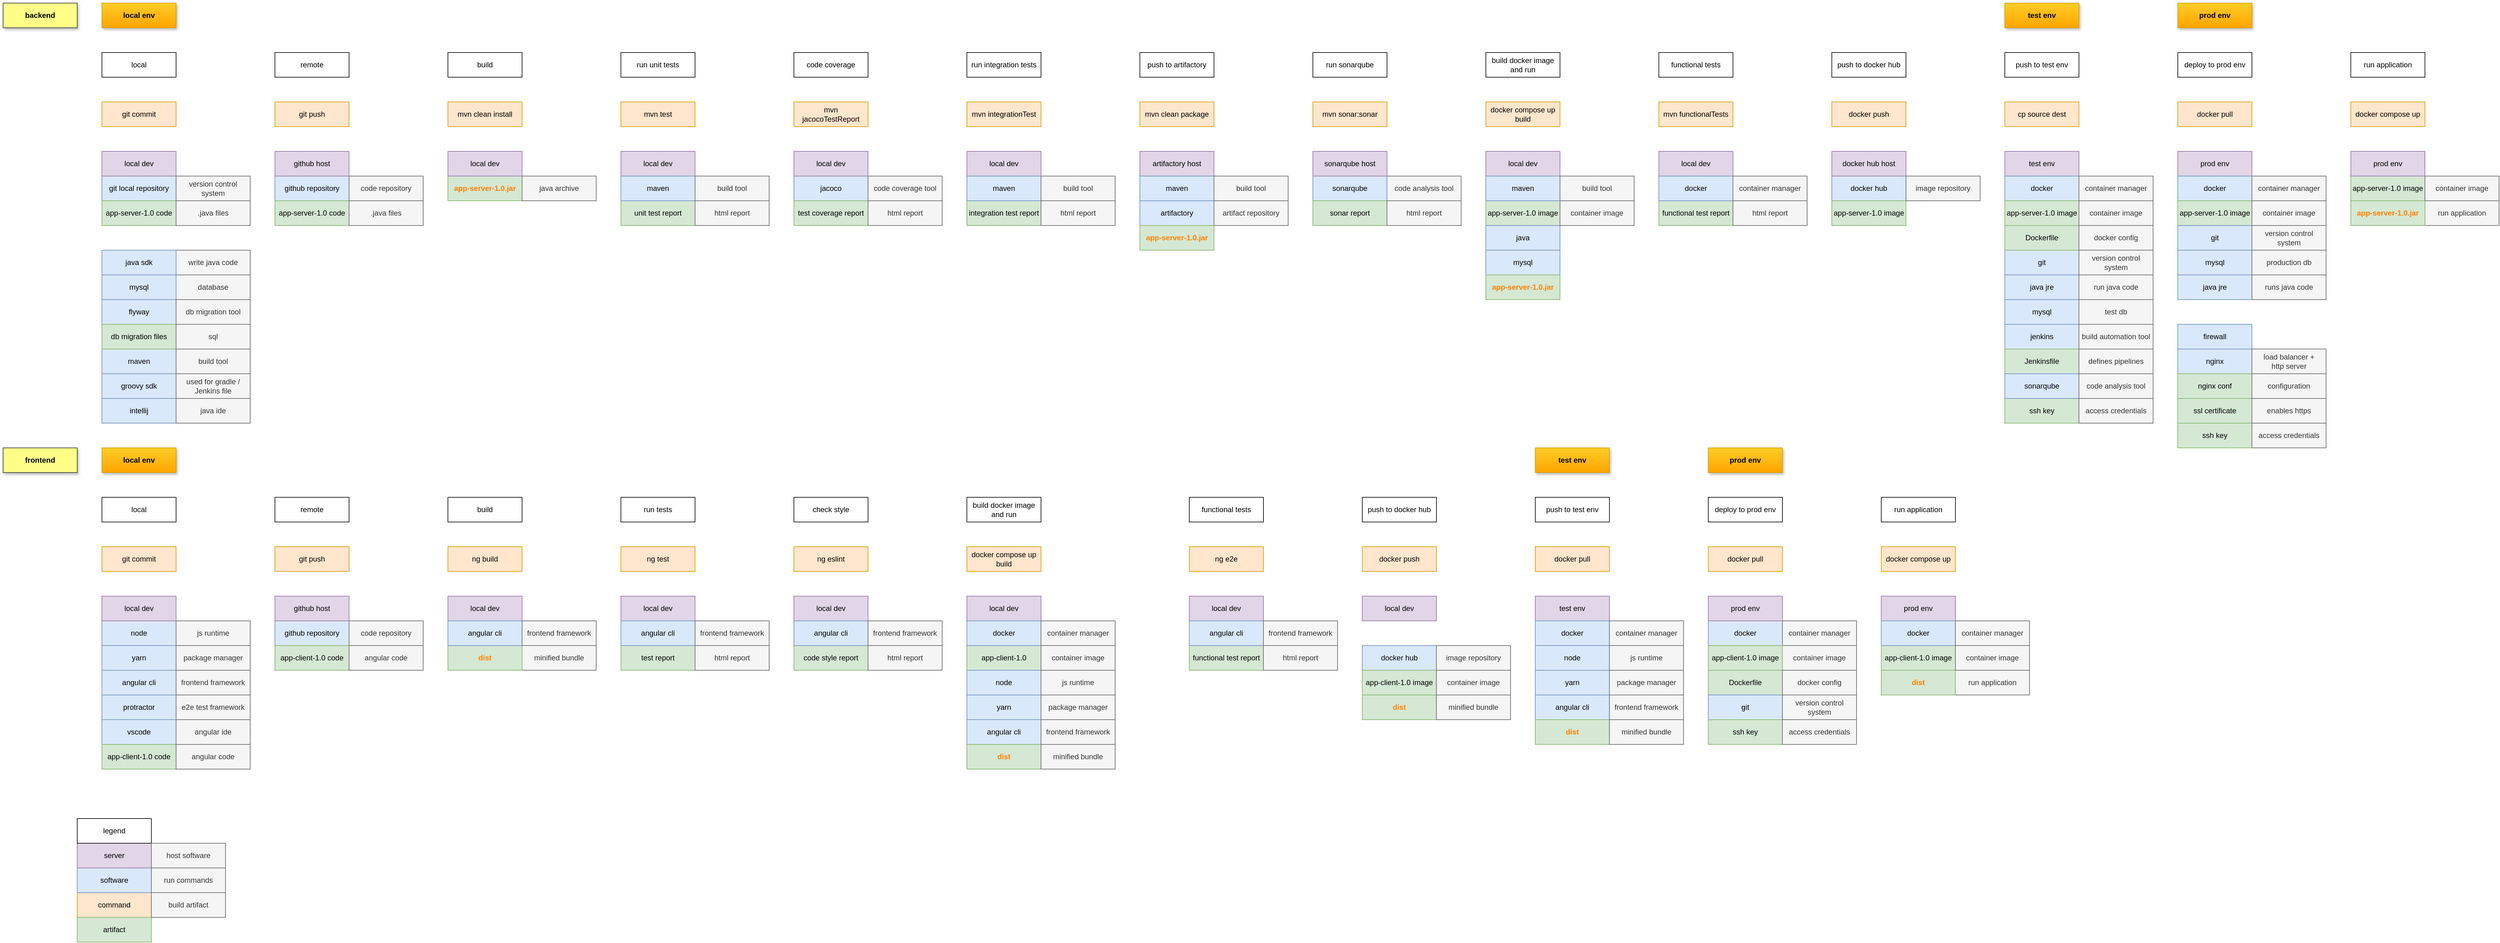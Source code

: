 <mxfile version="14.7.4" type="embed" pages="2"><diagram id="ULkQnrne7PKiLcyMcCj-" name="real"><mxGraphModel dx="1621" dy="847" grid="1" gridSize="10" guides="1" tooltips="1" connect="1" arrows="1" fold="1" page="1" pageScale="1" pageWidth="850" pageHeight="1100" math="0" shadow="0"><root><mxCell id="0"/><mxCell id="1" parent="0"/><mxCell id="2" value="build" style="rounded=0;whiteSpace=wrap;html=1;" parent="1" vertex="1"><mxGeometry x="760" y="120" width="120" height="40" as="geometry"/></mxCell><mxCell id="3" value="run unit tests" style="rounded=0;whiteSpace=wrap;html=1;" parent="1" vertex="1"><mxGeometry x="1040" y="120" width="120" height="40" as="geometry"/></mxCell><mxCell id="4" value="run integration tests" style="rounded=0;whiteSpace=wrap;html=1;" parent="1" vertex="1"><mxGeometry x="1600" y="120" width="120" height="40" as="geometry"/></mxCell><mxCell id="5" value="push to artifactory" style="rounded=0;whiteSpace=wrap;html=1;" parent="1" vertex="1"><mxGeometry x="1880" y="120" width="120" height="40" as="geometry"/></mxCell><mxCell id="6" value="build docker image and run" style="rounded=0;whiteSpace=wrap;html=1;" parent="1" vertex="1"><mxGeometry x="2440" y="120" width="120" height="40" as="geometry"/></mxCell><mxCell id="7" value="push to docker hub" style="rounded=0;whiteSpace=wrap;html=1;" parent="1" vertex="1"><mxGeometry x="3000" y="120" width="120" height="40" as="geometry"/></mxCell><mxCell id="8" value="push to test env" style="rounded=0;whiteSpace=wrap;html=1;" parent="1" vertex="1"><mxGeometry x="3280" y="120" width="120" height="40" as="geometry"/></mxCell><mxCell id="10" value="backend" style="rounded=0;whiteSpace=wrap;html=1;fillColor=#ffff88;strokeColor=#36393d;fontStyle=1;shadow=1;" parent="1" vertex="1"><mxGeometry x="40" y="40" width="120" height="40" as="geometry"/></mxCell><mxCell id="13" value="app-server-1.0.jar" style="rounded=0;whiteSpace=wrap;html=1;fillColor=#d5e8d4;strokeColor=#82b366;fontStyle=1;fontColor=#FF8000;" parent="1" vertex="1"><mxGeometry x="760" y="320" width="120" height="40" as="geometry"/></mxCell><mxCell id="14" value="artifactory" style="rounded=0;whiteSpace=wrap;html=1;fillColor=#dae8fc;strokeColor=#6c8ebf;" parent="1" vertex="1"><mxGeometry x="1880" y="360" width="120" height="40" as="geometry"/></mxCell><mxCell id="15" value="docker hub" style="rounded=0;whiteSpace=wrap;html=1;fillColor=#dae8fc;strokeColor=#6c8ebf;" parent="1" vertex="1"><mxGeometry x="3000" y="320" width="120" height="40" as="geometry"/></mxCell><mxCell id="16" value="remote" style="rounded=0;whiteSpace=wrap;html=1;" parent="1" vertex="1"><mxGeometry x="480" y="120" width="120" height="40" as="geometry"/></mxCell><mxCell id="17" value="local" style="rounded=0;whiteSpace=wrap;html=1;" parent="1" vertex="1"><mxGeometry x="200" y="120" width="120" height="40" as="geometry"/></mxCell><mxCell id="18" value="git local repository" style="rounded=0;whiteSpace=wrap;html=1;fillColor=#dae8fc;strokeColor=#6c8ebf;" parent="1" vertex="1"><mxGeometry x="200" y="320" width="120" height="40" as="geometry"/></mxCell><mxCell id="19" value="github repository" style="rounded=0;whiteSpace=wrap;html=1;fillColor=#dae8fc;strokeColor=#6c8ebf;" parent="1" vertex="1"><mxGeometry x="480" y="320" width="120" height="40" as="geometry"/></mxCell><mxCell id="21" value="app-server-1.0 image" style="rounded=0;whiteSpace=wrap;html=1;fillColor=#d5e8d4;strokeColor=#82b366;" parent="1" vertex="1"><mxGeometry x="2440" y="360" width="120" height="40" as="geometry"/></mxCell><mxCell id="23" value="app-server-1.0 image" style="rounded=0;whiteSpace=wrap;html=1;fillColor=#d5e8d4;strokeColor=#82b366;" parent="1" vertex="1"><mxGeometry x="3000" y="360" width="120" height="40" as="geometry"/></mxCell><mxCell id="24" value="test env" style="rounded=0;whiteSpace=wrap;html=1;fillColor=#e1d5e7;strokeColor=#9673a6;" parent="1" vertex="1"><mxGeometry x="3280" y="280" width="120" height="40" as="geometry"/></mxCell><mxCell id="27" value="docker" style="rounded=0;whiteSpace=wrap;html=1;fillColor=#dae8fc;strokeColor=#6c8ebf;" parent="1" vertex="1"><mxGeometry x="3280" y="320" width="120" height="40" as="geometry"/></mxCell><mxCell id="28" value="app-server-1.0 image" style="rounded=0;whiteSpace=wrap;html=1;fillColor=#d5e8d4;strokeColor=#82b366;" parent="1" vertex="1"><mxGeometry x="3280" y="360" width="120" height="40" as="geometry"/></mxCell><mxCell id="29" value="git" style="rounded=0;whiteSpace=wrap;html=1;fillColor=#dae8fc;strokeColor=#6c8ebf;" parent="1" vertex="1"><mxGeometry x="3280" y="440" width="120" height="40" as="geometry"/></mxCell><mxCell id="30" value="mysql" style="rounded=0;whiteSpace=wrap;html=1;fillColor=#dae8fc;strokeColor=#6c8ebf;" parent="1" vertex="1"><mxGeometry x="3280" y="520" width="120" height="40" as="geometry"/></mxCell><mxCell id="31" value="java jre" style="rounded=0;whiteSpace=wrap;html=1;fillColor=#dae8fc;strokeColor=#6c8ebf;" parent="1" vertex="1"><mxGeometry x="3280" y="480" width="120" height="40" as="geometry"/></mxCell><mxCell id="42" value="jenkins" style="rounded=0;whiteSpace=wrap;html=1;fillColor=#dae8fc;strokeColor=#6c8ebf;" parent="1" vertex="1"><mxGeometry x="3280" y="560" width="120" height="40" as="geometry"/></mxCell><mxCell id="44" value="build automation tool" style="rounded=0;whiteSpace=wrap;html=1;fillColor=#f5f5f5;strokeColor=#666666;fontColor=#333333;" parent="1" vertex="1"><mxGeometry x="3400" y="560" width="120" height="40" as="geometry"/></mxCell><mxCell id="45" value="write java code" style="rounded=0;whiteSpace=wrap;html=1;fillColor=#f5f5f5;strokeColor=#666666;fontColor=#333333;" parent="1" vertex="1"><mxGeometry x="320" y="440" width="120" height="40" as="geometry"/></mxCell><mxCell id="46" value="database" style="rounded=0;whiteSpace=wrap;html=1;fillColor=#f5f5f5;strokeColor=#666666;fontColor=#333333;" parent="1" vertex="1"><mxGeometry x="320" y="480" width="120" height="40" as="geometry"/></mxCell><mxCell id="48" value="mysql" style="rounded=0;whiteSpace=wrap;html=1;fillColor=#dae8fc;strokeColor=#6c8ebf;" parent="1" vertex="1"><mxGeometry x="2440" y="440" width="120" height="40" as="geometry"/></mxCell><mxCell id="49" value="java" style="rounded=0;whiteSpace=wrap;html=1;fillColor=#dae8fc;strokeColor=#6c8ebf;" parent="1" vertex="1"><mxGeometry x="2440" y="400" width="120" height="40" as="geometry"/></mxCell><mxCell id="50" value="container manager" style="rounded=0;whiteSpace=wrap;html=1;fillColor=#f5f5f5;strokeColor=#666666;fontColor=#333333;" parent="1" vertex="1"><mxGeometry x="3400" y="320" width="120" height="40" as="geometry"/></mxCell><mxCell id="51" value="artifact repository" style="rounded=0;whiteSpace=wrap;html=1;fillColor=#f5f5f5;strokeColor=#666666;fontColor=#333333;" parent="1" vertex="1"><mxGeometry x="2000" y="360" width="120" height="40" as="geometry"/></mxCell><mxCell id="53" value="code repository" style="rounded=0;whiteSpace=wrap;html=1;fillColor=#f5f5f5;strokeColor=#666666;fontColor=#333333;" parent="1" vertex="1"><mxGeometry x="600" y="320" width="120" height="40" as="geometry"/></mxCell><mxCell id="54" value="app-server-1.0 code" style="rounded=0;whiteSpace=wrap;html=1;fillColor=#d5e8d4;strokeColor=#82b366;" parent="1" vertex="1"><mxGeometry x="200" y="360" width="120" height="40" as="geometry"/></mxCell><mxCell id="55" value="app-server-1.0 code" style="rounded=0;whiteSpace=wrap;html=1;fillColor=#d5e8d4;strokeColor=#82b366;" parent="1" vertex="1"><mxGeometry x="480" y="360" width="120" height="40" as="geometry"/></mxCell><mxCell id="59" value="java archive" style="rounded=0;whiteSpace=wrap;html=1;fillColor=#f5f5f5;strokeColor=#666666;fontColor=#333333;" parent="1" vertex="1"><mxGeometry x="880" y="320" width="120" height="40" as="geometry"/></mxCell><mxCell id="61" value="image repository" style="rounded=0;whiteSpace=wrap;html=1;fillColor=#f5f5f5;strokeColor=#666666;fontColor=#333333;" parent="1" vertex="1"><mxGeometry x="3120" y="320" width="120" height="40" as="geometry"/></mxCell><mxCell id="63" value="mysql" style="rounded=0;whiteSpace=wrap;html=1;fillColor=#dae8fc;strokeColor=#6c8ebf;" parent="1" vertex="1"><mxGeometry x="200" y="480" width="120" height="40" as="geometry"/></mxCell><mxCell id="64" value="java sdk" style="rounded=0;whiteSpace=wrap;html=1;fillColor=#dae8fc;strokeColor=#6c8ebf;" parent="1" vertex="1"><mxGeometry x="200" y="440" width="120" height="40" as="geometry"/></mxCell><mxCell id="65" value="version control system" style="rounded=0;whiteSpace=wrap;html=1;fillColor=#f5f5f5;strokeColor=#666666;fontColor=#333333;" parent="1" vertex="1"><mxGeometry x="320" y="320" width="120" height="40" as="geometry"/></mxCell><mxCell id="66" value="intellij" style="rounded=0;whiteSpace=wrap;html=1;fillColor=#dae8fc;strokeColor=#6c8ebf;" parent="1" vertex="1"><mxGeometry x="200" y="680" width="120" height="40" as="geometry"/></mxCell><mxCell id="67" value="java ide" style="rounded=0;whiteSpace=wrap;html=1;fillColor=#f5f5f5;strokeColor=#666666;fontColor=#333333;" parent="1" vertex="1"><mxGeometry x="320" y="680" width="120" height="40" as="geometry"/></mxCell><mxCell id="68" value="maven" style="rounded=0;whiteSpace=wrap;html=1;fillColor=#dae8fc;strokeColor=#6c8ebf;" parent="1" vertex="1"><mxGeometry x="200" y="600" width="120" height="40" as="geometry"/></mxCell><mxCell id="70" value="build tool" style="rounded=0;whiteSpace=wrap;html=1;fillColor=#f5f5f5;strokeColor=#666666;fontColor=#333333;" parent="1" vertex="1"><mxGeometry x="320" y="600" width="120" height="40" as="geometry"/></mxCell><mxCell id="71" value="mvn test" style="rounded=0;whiteSpace=wrap;html=1;fillColor=#ffe6cc;strokeColor=#d79b00;" parent="1" vertex="1"><mxGeometry x="1040" y="200" width="120" height="40" as="geometry"/></mxCell><mxCell id="72" value="mvn integrationTest" style="rounded=0;whiteSpace=wrap;html=1;fillColor=#ffe6cc;strokeColor=#d79b00;" parent="1" vertex="1"><mxGeometry x="1600" y="200" width="120" height="40" as="geometry"/></mxCell><mxCell id="73" value="mvn clean install" style="rounded=0;whiteSpace=wrap;html=1;fillColor=#ffe6cc;strokeColor=#d79b00;" parent="1" vertex="1"><mxGeometry x="760" y="200" width="120" height="40" as="geometry"/></mxCell><mxCell id="74" value="docker push" style="rounded=0;whiteSpace=wrap;html=1;fillColor=#ffe6cc;strokeColor=#d79b00;" parent="1" vertex="1"><mxGeometry x="3000" y="200" width="120" height="40" as="geometry"/></mxCell><mxCell id="75" value="docker compose up build" style="rounded=0;whiteSpace=wrap;html=1;fillColor=#ffe6cc;strokeColor=#d79b00;" parent="1" vertex="1"><mxGeometry x="2440" y="200" width="120" height="40" as="geometry"/></mxCell><mxCell id="77" value="git push" style="rounded=0;whiteSpace=wrap;html=1;fillColor=#ffe6cc;strokeColor=#d79b00;" parent="1" vertex="1"><mxGeometry x="480" y="200" width="120" height="40" as="geometry"/></mxCell><mxCell id="78" value="git commit" style="rounded=0;whiteSpace=wrap;html=1;fillColor=#ffe6cc;strokeColor=#d79b00;" parent="1" vertex="1"><mxGeometry x="200" y="200" width="120" height="40" as="geometry"/></mxCell><mxCell id="79" value="Jenkinsfile" style="rounded=0;whiteSpace=wrap;html=1;fillColor=#d5e8d4;strokeColor=#82b366;" parent="1" vertex="1"><mxGeometry x="3280" y="600" width="120" height="40" as="geometry"/></mxCell><mxCell id="80" value="command" style="rounded=0;whiteSpace=wrap;html=1;fillColor=#ffe6cc;strokeColor=#d79b00;" parent="1" vertex="1"><mxGeometry x="160" y="1480" width="120" height="40" as="geometry"/></mxCell><mxCell id="81" value="software" style="rounded=0;whiteSpace=wrap;html=1;fillColor=#dae8fc;strokeColor=#6c8ebf;" parent="1" vertex="1"><mxGeometry x="160" y="1440" width="120" height="40" as="geometry"/></mxCell><mxCell id="82" value="artifact" style="rounded=0;whiteSpace=wrap;html=1;fillColor=#d5e8d4;strokeColor=#82b366;" parent="1" vertex="1"><mxGeometry x="160" y="1520" width="120" height="40" as="geometry"/></mxCell><mxCell id="83" value="server" style="rounded=0;whiteSpace=wrap;html=1;fillColor=#e1d5e7;strokeColor=#9673a6;" parent="1" vertex="1"><mxGeometry x="160" y="1400" width="120" height="40" as="geometry"/></mxCell><mxCell id="84" value="legend" style="rounded=0;whiteSpace=wrap;html=1;" parent="1" vertex="1"><mxGeometry x="160" y="1360" width="120" height="40" as="geometry"/></mxCell><mxCell id="85" value="cp source dest" style="rounded=0;whiteSpace=wrap;html=1;fillColor=#ffe6cc;strokeColor=#d79b00;" parent="1" vertex="1"><mxGeometry x="3280" y="200" width="120" height="40" as="geometry"/></mxCell><mxCell id="86" value="mvn clean package" style="rounded=0;whiteSpace=wrap;html=1;fillColor=#ffe6cc;strokeColor=#d79b00;" parent="1" vertex="1"><mxGeometry x="1880" y="200" width="120" height="40" as="geometry"/></mxCell><mxCell id="88" value="ssh key" style="rounded=0;whiteSpace=wrap;html=1;fillColor=#d5e8d4;strokeColor=#82b366;" parent="1" vertex="1"><mxGeometry x="3280" y="680" width="120" height="40" as="geometry"/></mxCell><mxCell id="89" value="access credentials" style="rounded=0;whiteSpace=wrap;html=1;fillColor=#f5f5f5;strokeColor=#666666;fontColor=#333333;" parent="1" vertex="1"><mxGeometry x="3400" y="680" width="120" height="40" as="geometry"/></mxCell><mxCell id="90" value="host software" style="rounded=0;whiteSpace=wrap;html=1;fillColor=#f5f5f5;strokeColor=#666666;fontColor=#333333;" parent="1" vertex="1"><mxGeometry x="280" y="1400" width="120" height="40" as="geometry"/></mxCell><mxCell id="91" value="run commands" style="rounded=0;whiteSpace=wrap;html=1;fillColor=#f5f5f5;strokeColor=#666666;fontColor=#333333;" parent="1" vertex="1"><mxGeometry x="280" y="1440" width="120" height="40" as="geometry"/></mxCell><mxCell id="92" value="build artifact" style="rounded=0;whiteSpace=wrap;html=1;fillColor=#f5f5f5;strokeColor=#666666;fontColor=#333333;" parent="1" vertex="1"><mxGeometry x="280" y="1480" width="120" height="40" as="geometry"/></mxCell><mxCell id="94" value="code coverage" style="rounded=0;whiteSpace=wrap;html=1;" parent="1" vertex="1"><mxGeometry x="1320" y="120" width="120" height="40" as="geometry"/></mxCell><mxCell id="95" value="jacoco" style="rounded=0;whiteSpace=wrap;html=1;fillColor=#dae8fc;strokeColor=#6c8ebf;" parent="1" vertex="1"><mxGeometry x="1320" y="320" width="120" height="40" as="geometry"/></mxCell><mxCell id="96" value="test coverage report" style="rounded=0;whiteSpace=wrap;html=1;fillColor=#d5e8d4;strokeColor=#82b366;" parent="1" vertex="1"><mxGeometry x="1320" y="360" width="120" height="40" as="geometry"/></mxCell><mxCell id="97" value="mvn jacocoTestReport" style="rounded=0;whiteSpace=wrap;html=1;fillColor=#ffe6cc;strokeColor=#d79b00;" parent="1" vertex="1"><mxGeometry x="1320" y="200" width="120" height="40" as="geometry"/></mxCell><mxCell id="98" value="code coverage tool" style="rounded=0;whiteSpace=wrap;html=1;fillColor=#f5f5f5;strokeColor=#666666;fontColor=#333333;" parent="1" vertex="1"><mxGeometry x="1440" y="320" width="120" height="40" as="geometry"/></mxCell><mxCell id="99" value="flyway" style="rounded=0;whiteSpace=wrap;html=1;fillColor=#dae8fc;strokeColor=#6c8ebf;" parent="1" vertex="1"><mxGeometry x="200" y="520" width="120" height="40" as="geometry"/></mxCell><mxCell id="100" value="db migration tool" style="rounded=0;whiteSpace=wrap;html=1;fillColor=#f5f5f5;strokeColor=#666666;fontColor=#333333;" parent="1" vertex="1"><mxGeometry x="320" y="520" width="120" height="40" as="geometry"/></mxCell><mxCell id="TMf7GeFNpjUwdygxCq6B-106" value="node" style="rounded=0;whiteSpace=wrap;html=1;fillColor=#dae8fc;strokeColor=#6c8ebf;" parent="1" vertex="1"><mxGeometry x="200" y="1040" width="120" height="40" as="geometry"/></mxCell><mxCell id="TMf7GeFNpjUwdygxCq6B-107" value="angular cli" style="rounded=0;whiteSpace=wrap;html=1;fillColor=#dae8fc;strokeColor=#6c8ebf;" parent="1" vertex="1"><mxGeometry x="200" y="1120" width="120" height="40" as="geometry"/></mxCell><mxCell id="TMf7GeFNpjUwdygxCq6B-108" value="frontend framework" style="rounded=0;whiteSpace=wrap;html=1;fillColor=#f5f5f5;strokeColor=#666666;fontColor=#333333;" parent="1" vertex="1"><mxGeometry x="320" y="1120" width="120" height="40" as="geometry"/></mxCell><mxCell id="TMf7GeFNpjUwdygxCq6B-110" value="yarn" style="rounded=0;whiteSpace=wrap;html=1;fillColor=#dae8fc;strokeColor=#6c8ebf;" parent="1" vertex="1"><mxGeometry x="200" y="1080" width="120" height="40" as="geometry"/></mxCell><mxCell id="TMf7GeFNpjUwdygxCq6B-111" value="package manager" style="rounded=0;whiteSpace=wrap;html=1;fillColor=#f5f5f5;strokeColor=#666666;fontColor=#333333;" parent="1" vertex="1"><mxGeometry x="320" y="1080" width="120" height="40" as="geometry"/></mxCell><mxCell id="TMf7GeFNpjUwdygxCq6B-112" value="js runtime" style="rounded=0;whiteSpace=wrap;html=1;fillColor=#f5f5f5;strokeColor=#666666;fontColor=#333333;" parent="1" vertex="1"><mxGeometry x="320" y="1040" width="120" height="40" as="geometry"/></mxCell><mxCell id="TMf7GeFNpjUwdygxCq6B-113" value="vscode" style="rounded=0;whiteSpace=wrap;html=1;fillColor=#dae8fc;strokeColor=#6c8ebf;" parent="1" vertex="1"><mxGeometry x="200" y="1200" width="120" height="40" as="geometry"/></mxCell><mxCell id="TMf7GeFNpjUwdygxCq6B-114" value="angular ide" style="rounded=0;whiteSpace=wrap;html=1;fillColor=#f5f5f5;strokeColor=#666666;fontColor=#333333;" parent="1" vertex="1"><mxGeometry x="320" y="1200" width="120" height="40" as="geometry"/></mxCell><mxCell id="TMf7GeFNpjUwdygxCq6B-121" value="db migration files" style="rounded=0;whiteSpace=wrap;html=1;fillColor=#d5e8d4;strokeColor=#82b366;" parent="1" vertex="1"><mxGeometry x="200" y="560" width="120" height="40" as="geometry"/></mxCell><mxCell id="TMf7GeFNpjUwdygxCq6B-122" value="sql" style="rounded=0;whiteSpace=wrap;html=1;fillColor=#f5f5f5;strokeColor=#666666;fontColor=#333333;" parent="1" vertex="1"><mxGeometry x="320" y="560" width="120" height="40" as="geometry"/></mxCell><mxCell id="TMf7GeFNpjUwdygxCq6B-123" value="sonarqube" style="rounded=0;whiteSpace=wrap;html=1;fillColor=#dae8fc;strokeColor=#6c8ebf;" parent="1" vertex="1"><mxGeometry x="3280" y="640" width="120" height="40" as="geometry"/></mxCell><mxCell id="TMf7GeFNpjUwdygxCq6B-124" value="code analysis tool" style="rounded=0;whiteSpace=wrap;html=1;fillColor=#f5f5f5;strokeColor=#666666;fontColor=#333333;" parent="1" vertex="1"><mxGeometry x="2280" y="320" width="120" height="40" as="geometry"/></mxCell><mxCell id="TMf7GeFNpjUwdygxCq6B-125" value="run sonarqube" style="rounded=0;whiteSpace=wrap;html=1;" parent="1" vertex="1"><mxGeometry x="2160" y="120" width="120" height="40" as="geometry"/></mxCell><mxCell id="TMf7GeFNpjUwdygxCq6B-126" value="mvn sonar:sonar" style="rounded=0;whiteSpace=wrap;html=1;fillColor=#ffe6cc;strokeColor=#d79b00;" parent="1" vertex="1"><mxGeometry x="2160" y="200" width="120" height="40" as="geometry"/></mxCell><mxCell id="TMf7GeFNpjUwdygxCq6B-128" value="git commit" style="rounded=0;whiteSpace=wrap;html=1;fillColor=#ffe6cc;strokeColor=#d79b00;" parent="1" vertex="1"><mxGeometry x="200" y="920" width="120" height="40" as="geometry"/></mxCell><mxCell id="TMf7GeFNpjUwdygxCq6B-129" value="frontend" style="rounded=0;whiteSpace=wrap;html=1;fillColor=#ffff88;strokeColor=#36393d;fontStyle=1;shadow=1;" parent="1" vertex="1"><mxGeometry x="40" y="760" width="120" height="40" as="geometry"/></mxCell><mxCell id="TMf7GeFNpjUwdygxCq6B-130" value="remote" style="rounded=0;whiteSpace=wrap;html=1;" parent="1" vertex="1"><mxGeometry x="480" y="840" width="120" height="40" as="geometry"/></mxCell><mxCell id="TMf7GeFNpjUwdygxCq6B-131" value="github repository" style="rounded=0;whiteSpace=wrap;html=1;fillColor=#dae8fc;strokeColor=#6c8ebf;" parent="1" vertex="1"><mxGeometry x="480" y="1040" width="120" height="40" as="geometry"/></mxCell><mxCell id="TMf7GeFNpjUwdygxCq6B-132" value="code repository" style="rounded=0;whiteSpace=wrap;html=1;fillColor=#f5f5f5;strokeColor=#666666;fontColor=#333333;" parent="1" vertex="1"><mxGeometry x="600" y="1040" width="120" height="40" as="geometry"/></mxCell><mxCell id="TMf7GeFNpjUwdygxCq6B-133" value="app-client-1.0 code" style="rounded=0;whiteSpace=wrap;html=1;fillColor=#d5e8d4;strokeColor=#82b366;" parent="1" vertex="1"><mxGeometry x="480" y="1080" width="120" height="40" as="geometry"/></mxCell><mxCell id="TMf7GeFNpjUwdygxCq6B-134" value="git push" style="rounded=0;whiteSpace=wrap;html=1;fillColor=#ffe6cc;strokeColor=#d79b00;" parent="1" vertex="1"><mxGeometry x="480" y="920" width="120" height="40" as="geometry"/></mxCell><mxCell id="TMf7GeFNpjUwdygxCq6B-136" value="build" style="rounded=0;whiteSpace=wrap;html=1;" parent="1" vertex="1"><mxGeometry x="760" y="840" width="120" height="40" as="geometry"/></mxCell><mxCell id="TMf7GeFNpjUwdygxCq6B-138" value="minified bundle" style="rounded=0;whiteSpace=wrap;html=1;fillColor=#f5f5f5;strokeColor=#666666;fontColor=#333333;" parent="1" vertex="1"><mxGeometry x="880" y="1080" width="120" height="40" as="geometry"/></mxCell><mxCell id="TMf7GeFNpjUwdygxCq6B-139" value="ng build" style="rounded=0;whiteSpace=wrap;html=1;fillColor=#ffe6cc;strokeColor=#d79b00;" parent="1" vertex="1"><mxGeometry x="760" y="920" width="120" height="40" as="geometry"/></mxCell><mxCell id="TMf7GeFNpjUwdygxCq6B-141" value="test db" style="rounded=0;whiteSpace=wrap;html=1;fillColor=#f5f5f5;strokeColor=#666666;fontColor=#333333;" parent="1" vertex="1"><mxGeometry x="3400" y="520" width="120" height="40" as="geometry"/></mxCell><mxCell id="TMf7GeFNpjUwdygxCq6B-142" value="run tests" style="rounded=0;whiteSpace=wrap;html=1;" parent="1" vertex="1"><mxGeometry x="1040" y="840" width="120" height="40" as="geometry"/></mxCell><mxCell id="TMf7GeFNpjUwdygxCq6B-143" value="ng test" style="rounded=0;whiteSpace=wrap;html=1;fillColor=#ffe6cc;strokeColor=#d79b00;" parent="1" vertex="1"><mxGeometry x="1040" y="920" width="120" height="40" as="geometry"/></mxCell><mxCell id="TMf7GeFNpjUwdygxCq6B-144" value="functional tests" style="rounded=0;whiteSpace=wrap;html=1;" parent="1" vertex="1"><mxGeometry x="2720" y="120" width="120" height="40" as="geometry"/></mxCell><mxCell id="TMf7GeFNpjUwdygxCq6B-145" value="mvn functionalTests" style="rounded=0;whiteSpace=wrap;html=1;fillColor=#ffe6cc;strokeColor=#d79b00;" parent="1" vertex="1"><mxGeometry x="2720" y="200" width="120" height="40" as="geometry"/></mxCell><mxCell id="TMf7GeFNpjUwdygxCq6B-146" value="sonarqube" style="rounded=0;whiteSpace=wrap;html=1;fillColor=#dae8fc;strokeColor=#6c8ebf;" parent="1" vertex="1"><mxGeometry x="2160" y="320" width="120" height="40" as="geometry"/></mxCell><mxCell id="TMf7GeFNpjUwdygxCq6B-147" value="sonar report" style="rounded=0;whiteSpace=wrap;html=1;fillColor=#d5e8d4;strokeColor=#82b366;" parent="1" vertex="1"><mxGeometry x="2160" y="360" width="120" height="40" as="geometry"/></mxCell><mxCell id="TMf7GeFNpjUwdygxCq6B-148" value="html report" style="rounded=0;whiteSpace=wrap;html=1;fillColor=#f5f5f5;strokeColor=#666666;fontColor=#333333;" parent="1" vertex="1"><mxGeometry x="1440" y="360" width="120" height="40" as="geometry"/></mxCell><mxCell id="TMf7GeFNpjUwdygxCq6B-149" value="html report" style="rounded=0;whiteSpace=wrap;html=1;fillColor=#f5f5f5;strokeColor=#666666;fontColor=#333333;" parent="1" vertex="1"><mxGeometry x="2280" y="360" width="120" height="40" as="geometry"/></mxCell><mxCell id="101" value="check style" style="rounded=0;whiteSpace=wrap;html=1;" parent="1" vertex="1"><mxGeometry x="1320" y="840" width="120" height="40" as="geometry"/></mxCell><mxCell id="102" value="ng eslint" style="rounded=0;whiteSpace=wrap;html=1;fillColor=#ffe6cc;strokeColor=#d79b00;" parent="1" vertex="1"><mxGeometry x="1320" y="920" width="120" height="40" as="geometry"/></mxCell><mxCell id="103" value="build docker image and run" style="rounded=0;whiteSpace=wrap;html=1;" parent="1" vertex="1"><mxGeometry x="1600" y="840" width="120" height="40" as="geometry"/></mxCell><mxCell id="104" value="push to docker hub" style="rounded=0;whiteSpace=wrap;html=1;" parent="1" vertex="1"><mxGeometry x="2240" y="840" width="120" height="40" as="geometry"/></mxCell><mxCell id="105" value="docker hub" style="rounded=0;whiteSpace=wrap;html=1;fillColor=#dae8fc;strokeColor=#6c8ebf;" parent="1" vertex="1"><mxGeometry x="2240" y="1080" width="120" height="40" as="geometry"/></mxCell><mxCell id="106" value="app-client-1.0" style="rounded=0;whiteSpace=wrap;html=1;fillColor=#d5e8d4;strokeColor=#82b366;" parent="1" vertex="1"><mxGeometry x="1600" y="1080" width="120" height="40" as="geometry"/></mxCell><mxCell id="107" value="app-client-1.0 image" style="rounded=0;whiteSpace=wrap;html=1;fillColor=#d5e8d4;strokeColor=#82b366;" parent="1" vertex="1"><mxGeometry x="2240" y="1120" width="120" height="40" as="geometry"/></mxCell><mxCell id="108" value="yarn" style="rounded=0;whiteSpace=wrap;html=1;fillColor=#dae8fc;strokeColor=#6c8ebf;" parent="1" vertex="1"><mxGeometry x="1600" y="1160" width="120" height="40" as="geometry"/></mxCell><mxCell id="109" value="node" style="rounded=0;whiteSpace=wrap;html=1;fillColor=#dae8fc;strokeColor=#6c8ebf;" parent="1" vertex="1"><mxGeometry x="1600" y="1120" width="120" height="40" as="geometry"/></mxCell><mxCell id="110" value="image repository" style="rounded=0;whiteSpace=wrap;html=1;fillColor=#f5f5f5;strokeColor=#666666;fontColor=#333333;" parent="1" vertex="1"><mxGeometry x="2360" y="1080" width="120" height="40" as="geometry"/></mxCell><mxCell id="111" value="docker push" style="rounded=0;whiteSpace=wrap;html=1;fillColor=#ffe6cc;strokeColor=#d79b00;" parent="1" vertex="1"><mxGeometry x="2240" y="920" width="120" height="40" as="geometry"/></mxCell><mxCell id="112" value="docker compose up build" style="rounded=0;whiteSpace=wrap;html=1;fillColor=#ffe6cc;strokeColor=#d79b00;" parent="1" vertex="1"><mxGeometry x="1600" y="920" width="120" height="40" as="geometry"/></mxCell><mxCell id="113" value="functional tests" style="rounded=0;whiteSpace=wrap;html=1;" parent="1" vertex="1"><mxGeometry x="1960" y="840" width="120" height="40" as="geometry"/></mxCell><mxCell id="114" value="ng e2e" style="rounded=0;whiteSpace=wrap;html=1;fillColor=#ffe6cc;strokeColor=#d79b00;" parent="1" vertex="1"><mxGeometry x="1960" y="920" width="120" height="40" as="geometry"/></mxCell><mxCell id="116" value="angular cli" style="rounded=0;whiteSpace=wrap;html=1;fillColor=#dae8fc;strokeColor=#6c8ebf;" parent="1" vertex="1"><mxGeometry x="1600" y="1200" width="120" height="40" as="geometry"/></mxCell><mxCell id="117" value="defines pipelines" style="rounded=0;whiteSpace=wrap;html=1;fillColor=#f5f5f5;strokeColor=#666666;fontColor=#333333;" parent="1" vertex="1"><mxGeometry x="3400" y="600" width="120" height="40" as="geometry"/></mxCell><mxCell id="118" value="groovy sdk" style="rounded=0;whiteSpace=wrap;html=1;fillColor=#dae8fc;strokeColor=#6c8ebf;" parent="1" vertex="1"><mxGeometry x="200" y="640" width="120" height="40" as="geometry"/></mxCell><mxCell id="120" value="used for gradle / Jenkins file" style="rounded=0;whiteSpace=wrap;html=1;fillColor=#f5f5f5;strokeColor=#666666;fontColor=#333333;" parent="1" vertex="1"><mxGeometry x="320" y="640" width="120" height="40" as="geometry"/></mxCell><mxCell id="121" value="run java code" style="rounded=0;whiteSpace=wrap;html=1;fillColor=#f5f5f5;strokeColor=#666666;fontColor=#333333;" parent="1" vertex="1"><mxGeometry x="3400" y="480" width="120" height="40" as="geometry"/></mxCell><mxCell id="122" value="unit test report" style="rounded=0;whiteSpace=wrap;html=1;fillColor=#d5e8d4;strokeColor=#82b366;" parent="1" vertex="1"><mxGeometry x="1040" y="360" width="120" height="40" as="geometry"/></mxCell><mxCell id="123" value="html report" style="rounded=0;whiteSpace=wrap;html=1;fillColor=#f5f5f5;strokeColor=#666666;fontColor=#333333;" parent="1" vertex="1"><mxGeometry x="1160" y="360" width="120" height="40" as="geometry"/></mxCell><mxCell id="124" value="integration test report" style="rounded=0;whiteSpace=wrap;html=1;fillColor=#d5e8d4;strokeColor=#82b366;" parent="1" vertex="1"><mxGeometry x="1600" y="360" width="120" height="40" as="geometry"/></mxCell><mxCell id="125" value="html report" style="rounded=0;whiteSpace=wrap;html=1;fillColor=#f5f5f5;strokeColor=#666666;fontColor=#333333;" parent="1" vertex="1"><mxGeometry x="1720" y="360" width="120" height="40" as="geometry"/></mxCell><mxCell id="127" value="container image" style="rounded=0;whiteSpace=wrap;html=1;fillColor=#f5f5f5;strokeColor=#666666;fontColor=#333333;" parent="1" vertex="1"><mxGeometry x="2560" y="360" width="120" height="40" as="geometry"/></mxCell><mxCell id="128" value="functional test report" style="rounded=0;whiteSpace=wrap;html=1;fillColor=#d5e8d4;strokeColor=#82b366;" parent="1" vertex="1"><mxGeometry x="2720" y="360" width="120" height="40" as="geometry"/></mxCell><mxCell id="129" value="html report" style="rounded=0;whiteSpace=wrap;html=1;fillColor=#f5f5f5;strokeColor=#666666;fontColor=#333333;" parent="1" vertex="1"><mxGeometry x="2840" y="360" width="120" height="40" as="geometry"/></mxCell><mxCell id="130" value="local dev" style="rounded=0;whiteSpace=wrap;html=1;fillColor=#e1d5e7;strokeColor=#9673a6;" parent="1" vertex="1"><mxGeometry x="200" y="280" width="120" height="40" as="geometry"/></mxCell><mxCell id="131" value="github host" style="rounded=0;whiteSpace=wrap;html=1;fillColor=#e1d5e7;strokeColor=#9673a6;" parent="1" vertex="1"><mxGeometry x="480" y="280" width="120" height="40" as="geometry"/></mxCell><mxCell id="132" value="local dev" style="rounded=0;whiteSpace=wrap;html=1;fillColor=#e1d5e7;strokeColor=#9673a6;" parent="1" vertex="1"><mxGeometry x="760" y="280" width="120" height="40" as="geometry"/></mxCell><mxCell id="133" value="local dev" style="rounded=0;whiteSpace=wrap;html=1;fillColor=#e1d5e7;strokeColor=#9673a6;" parent="1" vertex="1"><mxGeometry x="1040" y="280" width="120" height="40" as="geometry"/></mxCell><mxCell id="134" value="local dev" style="rounded=0;whiteSpace=wrap;html=1;fillColor=#e1d5e7;strokeColor=#9673a6;" parent="1" vertex="1"><mxGeometry x="1320" y="280" width="120" height="40" as="geometry"/></mxCell><mxCell id="135" value="local dev" style="rounded=0;whiteSpace=wrap;html=1;fillColor=#e1d5e7;strokeColor=#9673a6;" parent="1" vertex="1"><mxGeometry x="1600" y="280" width="120" height="40" as="geometry"/></mxCell><mxCell id="136" value="artifactory host" style="rounded=0;whiteSpace=wrap;html=1;fillColor=#e1d5e7;strokeColor=#9673a6;" parent="1" vertex="1"><mxGeometry x="1880" y="280" width="120" height="40" as="geometry"/></mxCell><mxCell id="137" value="sonarqube host" style="rounded=0;whiteSpace=wrap;html=1;fillColor=#e1d5e7;strokeColor=#9673a6;" parent="1" vertex="1"><mxGeometry x="2160" y="280" width="120" height="40" as="geometry"/></mxCell><mxCell id="138" value="local dev" style="rounded=0;whiteSpace=wrap;html=1;fillColor=#e1d5e7;strokeColor=#9673a6;" parent="1" vertex="1"><mxGeometry x="2440" y="280" width="120" height="40" as="geometry"/></mxCell><mxCell id="139" value="local dev" style="rounded=0;whiteSpace=wrap;html=1;fillColor=#e1d5e7;strokeColor=#9673a6;" parent="1" vertex="1"><mxGeometry x="2720" y="280" width="120" height="40" as="geometry"/></mxCell><mxCell id="140" value="docker hub host" style="rounded=0;whiteSpace=wrap;html=1;fillColor=#e1d5e7;strokeColor=#9673a6;" parent="1" vertex="1"><mxGeometry x="3000" y="280" width="120" height="40" as="geometry"/></mxCell><mxCell id="144" value="prod env" style="rounded=0;whiteSpace=wrap;html=1;fillColor=#ffcd28;strokeColor=#d79b00;fontStyle=1;gradientColor=#ffa500;shadow=1;" parent="1" vertex="1"><mxGeometry x="3560" y="40" width="120" height="40" as="geometry"/></mxCell><mxCell id="145" value="deploy to prod env" style="rounded=0;whiteSpace=wrap;html=1;" parent="1" vertex="1"><mxGeometry x="3560" y="120" width="120" height="40" as="geometry"/></mxCell><mxCell id="146" value="prod env" style="rounded=0;whiteSpace=wrap;html=1;fillColor=#e1d5e7;strokeColor=#9673a6;" parent="1" vertex="1"><mxGeometry x="3560" y="280" width="120" height="40" as="geometry"/></mxCell><mxCell id="147" value="docker" style="rounded=0;whiteSpace=wrap;html=1;fillColor=#dae8fc;strokeColor=#6c8ebf;" parent="1" vertex="1"><mxGeometry x="3560" y="320" width="120" height="40" as="geometry"/></mxCell><mxCell id="148" value="app-server-1.0 image" style="rounded=0;whiteSpace=wrap;html=1;fillColor=#d5e8d4;strokeColor=#82b366;" parent="1" vertex="1"><mxGeometry x="3560" y="360" width="120" height="40" as="geometry"/></mxCell><mxCell id="149" value="git" style="rounded=0;whiteSpace=wrap;html=1;fillColor=#dae8fc;strokeColor=#6c8ebf;" parent="1" vertex="1"><mxGeometry x="3560" y="400" width="120" height="40" as="geometry"/></mxCell><mxCell id="150" value="mysql" style="rounded=0;whiteSpace=wrap;html=1;fillColor=#dae8fc;strokeColor=#6c8ebf;" parent="1" vertex="1"><mxGeometry x="3560" y="440" width="120" height="40" as="geometry"/></mxCell><mxCell id="151" value="java jre" style="rounded=0;whiteSpace=wrap;html=1;fillColor=#dae8fc;strokeColor=#6c8ebf;" parent="1" vertex="1"><mxGeometry x="3560" y="480" width="120" height="40" as="geometry"/></mxCell><mxCell id="152" value="firewall" style="rounded=0;whiteSpace=wrap;html=1;fillColor=#dae8fc;strokeColor=#6c8ebf;" parent="1" vertex="1"><mxGeometry x="3560" y="560" width="120" height="40" as="geometry"/></mxCell><mxCell id="153" value="nginx" style="rounded=0;whiteSpace=wrap;html=1;fillColor=#dae8fc;strokeColor=#6c8ebf;" parent="1" vertex="1"><mxGeometry x="3560" y="600" width="120" height="40" as="geometry"/></mxCell><mxCell id="154" value="ssl certificate" style="rounded=0;whiteSpace=wrap;html=1;fillColor=#d5e8d4;strokeColor=#82b366;" parent="1" vertex="1"><mxGeometry x="3560" y="680" width="120" height="40" as="geometry"/></mxCell><mxCell id="155" value="load balancer + &lt;br&gt;http server" style="rounded=0;whiteSpace=wrap;html=1;fillColor=#f5f5f5;strokeColor=#666666;fontColor=#333333;" parent="1" vertex="1"><mxGeometry x="3680" y="600" width="120" height="40" as="geometry"/></mxCell><mxCell id="156" value="ssh key" style="rounded=0;whiteSpace=wrap;html=1;fillColor=#d5e8d4;strokeColor=#82b366;" parent="1" vertex="1"><mxGeometry x="3560" y="720" width="120" height="40" as="geometry"/></mxCell><mxCell id="157" value="access credentials" style="rounded=0;whiteSpace=wrap;html=1;fillColor=#f5f5f5;strokeColor=#666666;fontColor=#333333;" parent="1" vertex="1"><mxGeometry x="3680" y="720" width="120" height="40" as="geometry"/></mxCell><mxCell id="158" value="enables https" style="rounded=0;whiteSpace=wrap;html=1;fillColor=#f5f5f5;strokeColor=#666666;fontColor=#333333;" parent="1" vertex="1"><mxGeometry x="3680" y="680" width="120" height="40" as="geometry"/></mxCell><mxCell id="159" value="run application" style="rounded=0;whiteSpace=wrap;html=1;" parent="1" vertex="1"><mxGeometry x="3840" y="120" width="120" height="40" as="geometry"/></mxCell><mxCell id="160" value="docker compose up" style="rounded=0;whiteSpace=wrap;html=1;fillColor=#ffe6cc;strokeColor=#d79b00;" parent="1" vertex="1"><mxGeometry x="3840" y="200" width="120" height="40" as="geometry"/></mxCell><mxCell id="161" value="app-server-1.0 image" style="rounded=0;whiteSpace=wrap;html=1;fillColor=#d5e8d4;strokeColor=#82b366;" parent="1" vertex="1"><mxGeometry x="3840" y="320" width="120" height="40" as="geometry"/></mxCell><mxCell id="162" value="run application" style="rounded=0;whiteSpace=wrap;html=1;fillColor=#f5f5f5;strokeColor=#666666;fontColor=#333333;" parent="1" vertex="1"><mxGeometry x="3960" y="360" width="120" height="40" as="geometry"/></mxCell><mxCell id="163" value="node" style="rounded=0;whiteSpace=wrap;html=1;fillColor=#dae8fc;strokeColor=#6c8ebf;" parent="1" vertex="1"><mxGeometry x="2520" y="1080" width="120" height="40" as="geometry"/></mxCell><mxCell id="164" value="angular cli" style="rounded=0;whiteSpace=wrap;html=1;fillColor=#dae8fc;strokeColor=#6c8ebf;" parent="1" vertex="1"><mxGeometry x="2520" y="1160" width="120" height="40" as="geometry"/></mxCell><mxCell id="165" value="yarn" style="rounded=0;whiteSpace=wrap;html=1;fillColor=#dae8fc;strokeColor=#6c8ebf;" parent="1" vertex="1"><mxGeometry x="2520" y="1120" width="120" height="40" as="geometry"/></mxCell><mxCell id="166" value="nginx conf" style="rounded=0;whiteSpace=wrap;html=1;fillColor=#d5e8d4;strokeColor=#82b366;" parent="1" vertex="1"><mxGeometry x="3560" y="640" width="120" height="40" as="geometry"/></mxCell><mxCell id="167" value="configuration" style="rounded=0;whiteSpace=wrap;html=1;fillColor=#f5f5f5;strokeColor=#666666;fontColor=#333333;" parent="1" vertex="1"><mxGeometry x="3680" y="640" width="120" height="40" as="geometry"/></mxCell><mxCell id="168" value="production db" style="rounded=0;whiteSpace=wrap;html=1;fillColor=#f5f5f5;strokeColor=#666666;fontColor=#333333;" parent="1" vertex="1"><mxGeometry x="3680" y="440" width="120" height="40" as="geometry"/></mxCell><mxCell id="169" value="prod env" style="rounded=0;whiteSpace=wrap;html=1;fillColor=#e1d5e7;strokeColor=#9673a6;" parent="1" vertex="1"><mxGeometry x="3840" y="280" width="120" height="40" as="geometry"/></mxCell><mxCell id="170" value="docker pull" style="rounded=0;whiteSpace=wrap;html=1;fillColor=#ffe6cc;strokeColor=#d79b00;" parent="1" vertex="1"><mxGeometry x="3560" y="200" width="120" height="40" as="geometry"/></mxCell><mxCell id="171" value="test env" style="rounded=0;whiteSpace=wrap;html=1;fillColor=#ffcd28;strokeColor=#d79b00;fontStyle=1;gradientColor=#ffa500;shadow=1;" parent="1" vertex="1"><mxGeometry x="3280" y="40" width="120" height="40" as="geometry"/></mxCell><mxCell id="172" value="local env" style="rounded=0;whiteSpace=wrap;html=1;fillColor=#ffcd28;strokeColor=#d79b00;fontStyle=1;gradientColor=#ffa500;shadow=1;" parent="1" vertex="1"><mxGeometry x="200" y="40" width="120" height="40" as="geometry"/></mxCell><mxCell id="173" value="local env" style="rounded=0;whiteSpace=wrap;html=1;fillColor=#ffcd28;strokeColor=#d79b00;fontStyle=1;gradientColor=#ffa500;shadow=1;" parent="1" vertex="1"><mxGeometry x="200" y="760" width="120" height="40" as="geometry"/></mxCell><mxCell id="174" value="runs java code" style="rounded=0;whiteSpace=wrap;html=1;fillColor=#f5f5f5;strokeColor=#666666;fontColor=#333333;" parent="1" vertex="1"><mxGeometry x="3680" y="480" width="120" height="40" as="geometry"/></mxCell><mxCell id="176" value="local dev" style="rounded=0;whiteSpace=wrap;html=1;fillColor=#e1d5e7;strokeColor=#9673a6;" parent="1" vertex="1"><mxGeometry x="200" y="1000" width="120" height="40" as="geometry"/></mxCell><mxCell id="177" value="github host" style="rounded=0;whiteSpace=wrap;html=1;fillColor=#e1d5e7;strokeColor=#9673a6;" parent="1" vertex="1"><mxGeometry x="480" y="1000" width="120" height="40" as="geometry"/></mxCell><mxCell id="178" value="local dev" style="rounded=0;whiteSpace=wrap;html=1;fillColor=#e1d5e7;strokeColor=#9673a6;" parent="1" vertex="1"><mxGeometry x="760" y="1000" width="120" height="40" as="geometry"/></mxCell><mxCell id="179" value="local" style="rounded=0;whiteSpace=wrap;html=1;" parent="1" vertex="1"><mxGeometry x="200" y="840" width="120" height="40" as="geometry"/></mxCell><mxCell id="180" value="test report" style="rounded=0;whiteSpace=wrap;html=1;fillColor=#d5e8d4;strokeColor=#82b366;" parent="1" vertex="1"><mxGeometry x="1040" y="1080" width="120" height="40" as="geometry"/></mxCell><mxCell id="181" value="html report" style="rounded=0;whiteSpace=wrap;html=1;fillColor=#f5f5f5;strokeColor=#666666;fontColor=#333333;" parent="1" vertex="1"><mxGeometry x="1160" y="1080" width="120" height="40" as="geometry"/></mxCell><mxCell id="182" value="local dev" style="rounded=0;whiteSpace=wrap;html=1;fillColor=#e1d5e7;strokeColor=#9673a6;" parent="1" vertex="1"><mxGeometry x="1040" y="1000" width="120" height="40" as="geometry"/></mxCell><mxCell id="183" value="code style report" style="rounded=0;whiteSpace=wrap;html=1;fillColor=#d5e8d4;strokeColor=#82b366;" parent="1" vertex="1"><mxGeometry x="1320" y="1080" width="120" height="40" as="geometry"/></mxCell><mxCell id="184" value="html report" style="rounded=0;whiteSpace=wrap;html=1;fillColor=#f5f5f5;strokeColor=#666666;fontColor=#333333;" parent="1" vertex="1"><mxGeometry x="1440" y="1080" width="120" height="40" as="geometry"/></mxCell><mxCell id="185" value="local dev" style="rounded=0;whiteSpace=wrap;html=1;fillColor=#e1d5e7;strokeColor=#9673a6;" parent="1" vertex="1"><mxGeometry x="1320" y="1000" width="120" height="40" as="geometry"/></mxCell><mxCell id="186" value="local dev" style="rounded=0;whiteSpace=wrap;html=1;fillColor=#e1d5e7;strokeColor=#9673a6;" parent="1" vertex="1"><mxGeometry x="1600" y="1000" width="120" height="40" as="geometry"/></mxCell><mxCell id="187" value="local dev" style="rounded=0;whiteSpace=wrap;html=1;fillColor=#e1d5e7;strokeColor=#9673a6;" parent="1" vertex="1"><mxGeometry x="1960" y="1000" width="120" height="40" as="geometry"/></mxCell><mxCell id="188" value="functional test report" style="rounded=0;whiteSpace=wrap;html=1;fillColor=#d5e8d4;strokeColor=#82b366;" parent="1" vertex="1"><mxGeometry x="1960" y="1080" width="120" height="40" as="geometry"/></mxCell><mxCell id="189" value="html report" style="rounded=0;whiteSpace=wrap;html=1;fillColor=#f5f5f5;strokeColor=#666666;fontColor=#333333;" parent="1" vertex="1"><mxGeometry x="2080" y="1080" width="120" height="40" as="geometry"/></mxCell><mxCell id="190" value="local dev" style="rounded=0;whiteSpace=wrap;html=1;fillColor=#e1d5e7;strokeColor=#9673a6;" parent="1" vertex="1"><mxGeometry x="2240" y="1000" width="120" height="40" as="geometry"/></mxCell><mxCell id="192" value="test env" style="rounded=0;whiteSpace=wrap;html=1;fillColor=#e1d5e7;strokeColor=#9673a6;" parent="1" vertex="1"><mxGeometry x="2520" y="1000" width="120" height="40" as="geometry"/></mxCell><mxCell id="193" value="docker pull" style="rounded=0;whiteSpace=wrap;html=1;fillColor=#ffe6cc;strokeColor=#d79b00;" parent="1" vertex="1"><mxGeometry x="2520" y="920" width="120" height="40" as="geometry"/></mxCell><mxCell id="194" value="test env" style="rounded=0;whiteSpace=wrap;html=1;fillColor=#ffcd28;strokeColor=#d79b00;fontStyle=1;gradientColor=#ffa500;shadow=1;" parent="1" vertex="1"><mxGeometry x="2520" y="760" width="120" height="40" as="geometry"/></mxCell><mxCell id="197" value=".java files" style="rounded=0;whiteSpace=wrap;html=1;fillColor=#f5f5f5;strokeColor=#666666;fontColor=#333333;" parent="1" vertex="1"><mxGeometry x="320" y="360" width="120" height="40" as="geometry"/></mxCell><mxCell id="198" value=".java files" style="rounded=0;whiteSpace=wrap;html=1;fillColor=#f5f5f5;strokeColor=#666666;fontColor=#333333;" parent="1" vertex="1"><mxGeometry x="600" y="360" width="120" height="40" as="geometry"/></mxCell><mxCell id="199" value="version control system" style="rounded=0;whiteSpace=wrap;html=1;fillColor=#f5f5f5;strokeColor=#666666;fontColor=#333333;" parent="1" vertex="1"><mxGeometry x="3400" y="440" width="120" height="40" as="geometry"/></mxCell><mxCell id="200" value="code analysis tool" style="rounded=0;whiteSpace=wrap;html=1;fillColor=#f5f5f5;strokeColor=#666666;fontColor=#333333;" parent="1" vertex="1"><mxGeometry x="3400" y="640" width="120" height="40" as="geometry"/></mxCell><mxCell id="201" value="version control system" style="rounded=0;whiteSpace=wrap;html=1;fillColor=#f5f5f5;strokeColor=#666666;fontColor=#333333;" parent="1" vertex="1"><mxGeometry x="3680" y="400" width="120" height="40" as="geometry"/></mxCell><mxCell id="202" value="app-server-1.0.jar" style="rounded=0;whiteSpace=wrap;html=1;fillColor=#d5e8d4;strokeColor=#82b366;fontStyle=1;fontColor=#FF8000;" parent="1" vertex="1"><mxGeometry x="1880" y="400" width="120" height="40" as="geometry"/></mxCell><mxCell id="203" value="app-server-1.0.jar" style="rounded=0;whiteSpace=wrap;html=1;fillColor=#d5e8d4;strokeColor=#82b366;fontStyle=1;fontColor=#FF8000;" parent="1" vertex="1"><mxGeometry x="2440" y="480" width="120" height="40" as="geometry"/></mxCell><mxCell id="204" value="app-server-1.0.jar" style="rounded=0;whiteSpace=wrap;html=1;fillColor=#d5e8d4;strokeColor=#82b366;fontStyle=1;fontColor=#FF8000;" parent="1" vertex="1"><mxGeometry x="3840" y="360" width="120" height="40" as="geometry"/></mxCell><mxCell id="205" value="dist" style="rounded=0;whiteSpace=wrap;html=1;fillColor=#d5e8d4;strokeColor=#82b366;fontStyle=1;fontColor=#FF8000;" parent="1" vertex="1"><mxGeometry x="760" y="1080" width="120" height="40" as="geometry"/></mxCell><mxCell id="206" value="dist" style="rounded=0;whiteSpace=wrap;html=1;fillColor=#d5e8d4;strokeColor=#82b366;fontStyle=1;fontColor=#FF8000;" parent="1" vertex="1"><mxGeometry x="1600" y="1240" width="120" height="40" as="geometry"/></mxCell><mxCell id="207" value="prod env" style="rounded=0;whiteSpace=wrap;html=1;fillColor=#ffcd28;strokeColor=#d79b00;fontStyle=1;gradientColor=#ffa500;shadow=1;" parent="1" vertex="1"><mxGeometry x="2800" y="760" width="120" height="40" as="geometry"/></mxCell><mxCell id="208" value="deploy to prod env" style="rounded=0;whiteSpace=wrap;html=1;" parent="1" vertex="1"><mxGeometry x="2800" y="840" width="120" height="40" as="geometry"/></mxCell><mxCell id="209" value="push to test env" style="rounded=0;whiteSpace=wrap;html=1;" parent="1" vertex="1"><mxGeometry x="2520" y="840" width="120" height="40" as="geometry"/></mxCell><mxCell id="210" value="maven" style="rounded=0;whiteSpace=wrap;html=1;fillColor=#dae8fc;strokeColor=#6c8ebf;" parent="1" vertex="1"><mxGeometry x="1040" y="320" width="120" height="40" as="geometry"/></mxCell><mxCell id="211" value="build tool" style="rounded=0;whiteSpace=wrap;html=1;fillColor=#f5f5f5;strokeColor=#666666;fontColor=#333333;" parent="1" vertex="1"><mxGeometry x="1160" y="320" width="120" height="40" as="geometry"/></mxCell><mxCell id="212" value="maven" style="rounded=0;whiteSpace=wrap;html=1;fillColor=#dae8fc;strokeColor=#6c8ebf;" parent="1" vertex="1"><mxGeometry x="1600" y="320" width="120" height="40" as="geometry"/></mxCell><mxCell id="213" value="build tool" style="rounded=0;whiteSpace=wrap;html=1;fillColor=#f5f5f5;strokeColor=#666666;fontColor=#333333;" parent="1" vertex="1"><mxGeometry x="1720" y="320" width="120" height="40" as="geometry"/></mxCell><mxCell id="214" value="maven" style="rounded=0;whiteSpace=wrap;html=1;fillColor=#dae8fc;strokeColor=#6c8ebf;" parent="1" vertex="1"><mxGeometry x="1880" y="320" width="120" height="40" as="geometry"/></mxCell><mxCell id="215" value="build tool" style="rounded=0;whiteSpace=wrap;html=1;fillColor=#f5f5f5;strokeColor=#666666;fontColor=#333333;" parent="1" vertex="1"><mxGeometry x="2000" y="320" width="120" height="40" as="geometry"/></mxCell><mxCell id="216" value="app-client-1.0 code" style="rounded=0;whiteSpace=wrap;html=1;fillColor=#d5e8d4;strokeColor=#82b366;" parent="1" vertex="1"><mxGeometry x="200" y="1240" width="120" height="40" as="geometry"/></mxCell><mxCell id="217" value="dist" style="rounded=0;whiteSpace=wrap;html=1;fillColor=#d5e8d4;strokeColor=#82b366;fontStyle=1;fontColor=#FF8000;" parent="1" vertex="1"><mxGeometry x="2240" y="1160" width="120" height="40" as="geometry"/></mxCell><mxCell id="218" value="dist" style="rounded=0;whiteSpace=wrap;html=1;fillColor=#d5e8d4;strokeColor=#82b366;fontStyle=1;fontColor=#FF8000;" parent="1" vertex="1"><mxGeometry x="2520" y="1200" width="120" height="40" as="geometry"/></mxCell><mxCell id="219" value="Dockerfile" style="rounded=0;whiteSpace=wrap;html=1;fillColor=#d5e8d4;strokeColor=#82b366;" parent="1" vertex="1"><mxGeometry x="3280" y="400" width="120" height="40" as="geometry"/></mxCell><mxCell id="220" value="docker config" style="rounded=0;whiteSpace=wrap;html=1;fillColor=#f5f5f5;strokeColor=#666666;fontColor=#333333;" parent="1" vertex="1"><mxGeometry x="3400" y="400" width="120" height="40" as="geometry"/></mxCell><mxCell id="229" value="docker" style="rounded=0;whiteSpace=wrap;html=1;fillColor=#dae8fc;strokeColor=#6c8ebf;" vertex="1" parent="1"><mxGeometry x="1600" y="1040" width="120" height="40" as="geometry"/></mxCell><mxCell id="230" value="container manager" style="rounded=0;whiteSpace=wrap;html=1;fillColor=#f5f5f5;strokeColor=#666666;fontColor=#333333;" vertex="1" parent="1"><mxGeometry x="1720" y="1040" width="120" height="40" as="geometry"/></mxCell><mxCell id="231" value="protractor" style="rounded=0;whiteSpace=wrap;html=1;fillColor=#dae8fc;strokeColor=#6c8ebf;" vertex="1" parent="1"><mxGeometry x="200" y="1160" width="120" height="40" as="geometry"/></mxCell><mxCell id="232" value="e2e test framework" style="rounded=0;whiteSpace=wrap;html=1;fillColor=#f5f5f5;strokeColor=#666666;fontColor=#333333;" vertex="1" parent="1"><mxGeometry x="320" y="1160" width="120" height="40" as="geometry"/></mxCell><mxCell id="233" value="angular code" style="rounded=0;whiteSpace=wrap;html=1;fillColor=#f5f5f5;strokeColor=#666666;fontColor=#333333;" vertex="1" parent="1"><mxGeometry x="320" y="1240" width="120" height="40" as="geometry"/></mxCell><mxCell id="234" value="angular code" style="rounded=0;whiteSpace=wrap;html=1;fillColor=#f5f5f5;strokeColor=#666666;fontColor=#333333;" vertex="1" parent="1"><mxGeometry x="600" y="1080" width="120" height="40" as="geometry"/></mxCell><mxCell id="235" value="angular cli" style="rounded=0;whiteSpace=wrap;html=1;fillColor=#dae8fc;strokeColor=#6c8ebf;" vertex="1" parent="1"><mxGeometry x="760" y="1040" width="120" height="40" as="geometry"/></mxCell><mxCell id="236" value="frontend framework" style="rounded=0;whiteSpace=wrap;html=1;fillColor=#f5f5f5;strokeColor=#666666;fontColor=#333333;" vertex="1" parent="1"><mxGeometry x="880" y="1040" width="120" height="40" as="geometry"/></mxCell><mxCell id="237" value="angular cli" style="rounded=0;whiteSpace=wrap;html=1;fillColor=#dae8fc;strokeColor=#6c8ebf;" vertex="1" parent="1"><mxGeometry x="1040" y="1040" width="120" height="40" as="geometry"/></mxCell><mxCell id="238" value="frontend framework" style="rounded=0;whiteSpace=wrap;html=1;fillColor=#f5f5f5;strokeColor=#666666;fontColor=#333333;" vertex="1" parent="1"><mxGeometry x="1160" y="1040" width="120" height="40" as="geometry"/></mxCell><mxCell id="239" value="angular cli" style="rounded=0;whiteSpace=wrap;html=1;fillColor=#dae8fc;strokeColor=#6c8ebf;" vertex="1" parent="1"><mxGeometry x="1320" y="1040" width="120" height="40" as="geometry"/></mxCell><mxCell id="240" value="frontend framework" style="rounded=0;whiteSpace=wrap;html=1;fillColor=#f5f5f5;strokeColor=#666666;fontColor=#333333;" vertex="1" parent="1"><mxGeometry x="1440" y="1040" width="120" height="40" as="geometry"/></mxCell><mxCell id="241" value="container image" style="rounded=0;whiteSpace=wrap;html=1;fillColor=#f5f5f5;strokeColor=#666666;fontColor=#333333;" vertex="1" parent="1"><mxGeometry x="3400" y="360" width="120" height="40" as="geometry"/></mxCell><mxCell id="242" value="container image" style="rounded=0;whiteSpace=wrap;html=1;fillColor=#f5f5f5;strokeColor=#666666;fontColor=#333333;" vertex="1" parent="1"><mxGeometry x="3960" y="320" width="120" height="40" as="geometry"/></mxCell><mxCell id="243" value="container image" style="rounded=0;whiteSpace=wrap;html=1;fillColor=#f5f5f5;strokeColor=#666666;fontColor=#333333;" vertex="1" parent="1"><mxGeometry x="1720" y="1080" width="120" height="40" as="geometry"/></mxCell><mxCell id="244" value="container image" style="rounded=0;whiteSpace=wrap;html=1;fillColor=#f5f5f5;strokeColor=#666666;fontColor=#333333;" vertex="1" parent="1"><mxGeometry x="3680" y="360" width="120" height="40" as="geometry"/></mxCell><mxCell id="245" value="container manager" style="rounded=0;whiteSpace=wrap;html=1;fillColor=#f5f5f5;strokeColor=#666666;fontColor=#333333;" vertex="1" parent="1"><mxGeometry x="3680" y="320" width="120" height="40" as="geometry"/></mxCell><mxCell id="246" value="maven" style="rounded=0;whiteSpace=wrap;html=1;fillColor=#dae8fc;strokeColor=#6c8ebf;" vertex="1" parent="1"><mxGeometry x="2440" y="320" width="120" height="40" as="geometry"/></mxCell><mxCell id="247" value="build tool" style="rounded=0;whiteSpace=wrap;html=1;fillColor=#f5f5f5;strokeColor=#666666;fontColor=#333333;" vertex="1" parent="1"><mxGeometry x="2560" y="320" width="120" height="40" as="geometry"/></mxCell><mxCell id="248" value="docker" style="rounded=0;whiteSpace=wrap;html=1;fillColor=#dae8fc;strokeColor=#6c8ebf;" vertex="1" parent="1"><mxGeometry x="2720" y="320" width="120" height="40" as="geometry"/></mxCell><mxCell id="249" value="container manager" style="rounded=0;whiteSpace=wrap;html=1;fillColor=#f5f5f5;strokeColor=#666666;fontColor=#333333;" vertex="1" parent="1"><mxGeometry x="2840" y="320" width="120" height="40" as="geometry"/></mxCell><mxCell id="250" value="container image" style="rounded=0;whiteSpace=wrap;html=1;fillColor=#f5f5f5;strokeColor=#666666;fontColor=#333333;" vertex="1" parent="1"><mxGeometry x="2360" y="1120" width="120" height="40" as="geometry"/></mxCell><mxCell id="251" value="minified bundle" style="rounded=0;whiteSpace=wrap;html=1;fillColor=#f5f5f5;strokeColor=#666666;fontColor=#333333;" vertex="1" parent="1"><mxGeometry x="1720" y="1240" width="120" height="40" as="geometry"/></mxCell><mxCell id="252" value="frontend framework" style="rounded=0;whiteSpace=wrap;html=1;fillColor=#f5f5f5;strokeColor=#666666;fontColor=#333333;" vertex="1" parent="1"><mxGeometry x="1720" y="1200" width="120" height="40" as="geometry"/></mxCell><mxCell id="253" value="package manager" style="rounded=0;whiteSpace=wrap;html=1;fillColor=#f5f5f5;strokeColor=#666666;fontColor=#333333;" vertex="1" parent="1"><mxGeometry x="1720" y="1160" width="120" height="40" as="geometry"/></mxCell><mxCell id="254" value="js runtime" style="rounded=0;whiteSpace=wrap;html=1;fillColor=#f5f5f5;strokeColor=#666666;fontColor=#333333;" vertex="1" parent="1"><mxGeometry x="1720" y="1120" width="120" height="40" as="geometry"/></mxCell><mxCell id="255" value="angular cli" style="rounded=0;whiteSpace=wrap;html=1;fillColor=#dae8fc;strokeColor=#6c8ebf;" vertex="1" parent="1"><mxGeometry x="1960" y="1040" width="120" height="40" as="geometry"/></mxCell><mxCell id="256" value="frontend framework" style="rounded=0;whiteSpace=wrap;html=1;fillColor=#f5f5f5;strokeColor=#666666;fontColor=#333333;" vertex="1" parent="1"><mxGeometry x="2080" y="1040" width="120" height="40" as="geometry"/></mxCell><mxCell id="257" value="minified bundle" style="rounded=0;whiteSpace=wrap;html=1;fillColor=#f5f5f5;strokeColor=#666666;fontColor=#333333;" vertex="1" parent="1"><mxGeometry x="2360" y="1160" width="120" height="40" as="geometry"/></mxCell><mxCell id="258" value="run application" style="rounded=0;whiteSpace=wrap;html=1;" vertex="1" parent="1"><mxGeometry x="3080" y="840" width="120" height="40" as="geometry"/></mxCell><mxCell id="259" value="docker compose up" style="rounded=0;whiteSpace=wrap;html=1;fillColor=#ffe6cc;strokeColor=#d79b00;" vertex="1" parent="1"><mxGeometry x="3080" y="920" width="120" height="40" as="geometry"/></mxCell><mxCell id="260" value="app-client-1.0 image" style="rounded=0;whiteSpace=wrap;html=1;fillColor=#d5e8d4;strokeColor=#82b366;" vertex="1" parent="1"><mxGeometry x="3080" y="1080" width="120" height="40" as="geometry"/></mxCell><mxCell id="261" value="run application" style="rounded=0;whiteSpace=wrap;html=1;fillColor=#f5f5f5;strokeColor=#666666;fontColor=#333333;" vertex="1" parent="1"><mxGeometry x="3200" y="1120" width="120" height="40" as="geometry"/></mxCell><mxCell id="262" value="prod env" style="rounded=0;whiteSpace=wrap;html=1;fillColor=#e1d5e7;strokeColor=#9673a6;" vertex="1" parent="1"><mxGeometry x="3080" y="1000" width="120" height="40" as="geometry"/></mxCell><mxCell id="263" value="dist" style="rounded=0;whiteSpace=wrap;html=1;fillColor=#d5e8d4;strokeColor=#82b366;fontStyle=1;fontColor=#FF8000;" vertex="1" parent="1"><mxGeometry x="3080" y="1120" width="120" height="40" as="geometry"/></mxCell><mxCell id="264" value="container image" style="rounded=0;whiteSpace=wrap;html=1;fillColor=#f5f5f5;strokeColor=#666666;fontColor=#333333;" vertex="1" parent="1"><mxGeometry x="3200" y="1080" width="120" height="40" as="geometry"/></mxCell><mxCell id="265" value="docker" style="rounded=0;whiteSpace=wrap;html=1;fillColor=#dae8fc;strokeColor=#6c8ebf;" vertex="1" parent="1"><mxGeometry x="3080" y="1040" width="120" height="40" as="geometry"/></mxCell><mxCell id="266" value="container manager" style="rounded=0;whiteSpace=wrap;html=1;fillColor=#f5f5f5;strokeColor=#666666;fontColor=#333333;" vertex="1" parent="1"><mxGeometry x="3200" y="1040" width="120" height="40" as="geometry"/></mxCell><mxCell id="267" value="docker pull" style="rounded=0;whiteSpace=wrap;html=1;fillColor=#ffe6cc;strokeColor=#d79b00;" vertex="1" parent="1"><mxGeometry x="2800" y="920" width="120" height="40" as="geometry"/></mxCell><mxCell id="268" value="frontend framework" style="rounded=0;whiteSpace=wrap;html=1;fillColor=#f5f5f5;strokeColor=#666666;fontColor=#333333;" vertex="1" parent="1"><mxGeometry x="2640" y="1160" width="120" height="40" as="geometry"/></mxCell><mxCell id="269" value="package manager" style="rounded=0;whiteSpace=wrap;html=1;fillColor=#f5f5f5;strokeColor=#666666;fontColor=#333333;" vertex="1" parent="1"><mxGeometry x="2640" y="1120" width="120" height="40" as="geometry"/></mxCell><mxCell id="270" value="js runtime" style="rounded=0;whiteSpace=wrap;html=1;fillColor=#f5f5f5;strokeColor=#666666;fontColor=#333333;" vertex="1" parent="1"><mxGeometry x="2640" y="1080" width="120" height="40" as="geometry"/></mxCell><mxCell id="271" value="minified bundle" style="rounded=0;whiteSpace=wrap;html=1;fillColor=#f5f5f5;strokeColor=#666666;fontColor=#333333;" vertex="1" parent="1"><mxGeometry x="2640" y="1200" width="120" height="40" as="geometry"/></mxCell><mxCell id="272" value="docker" style="rounded=0;whiteSpace=wrap;html=1;fillColor=#dae8fc;strokeColor=#6c8ebf;" vertex="1" parent="1"><mxGeometry x="2520" y="1040" width="120" height="40" as="geometry"/></mxCell><mxCell id="273" value="container manager" style="rounded=0;whiteSpace=wrap;html=1;fillColor=#f5f5f5;strokeColor=#666666;fontColor=#333333;" vertex="1" parent="1"><mxGeometry x="2640" y="1040" width="120" height="40" as="geometry"/></mxCell><mxCell id="274" value="docker" style="rounded=0;whiteSpace=wrap;html=1;fillColor=#dae8fc;strokeColor=#6c8ebf;" vertex="1" parent="1"><mxGeometry x="2800" y="1040" width="120" height="40" as="geometry"/></mxCell><mxCell id="275" value="container manager" style="rounded=0;whiteSpace=wrap;html=1;fillColor=#f5f5f5;strokeColor=#666666;fontColor=#333333;" vertex="1" parent="1"><mxGeometry x="2920" y="1040" width="120" height="40" as="geometry"/></mxCell><mxCell id="276" value="container image" style="rounded=0;whiteSpace=wrap;html=1;fillColor=#f5f5f5;strokeColor=#666666;fontColor=#333333;" vertex="1" parent="1"><mxGeometry x="2920" y="1080" width="120" height="40" as="geometry"/></mxCell><mxCell id="277" value="app-client-1.0 image" style="rounded=0;whiteSpace=wrap;html=1;fillColor=#d5e8d4;strokeColor=#82b366;" vertex="1" parent="1"><mxGeometry x="2800" y="1080" width="120" height="40" as="geometry"/></mxCell><mxCell id="278" value="prod env" style="rounded=0;whiteSpace=wrap;html=1;fillColor=#e1d5e7;strokeColor=#9673a6;" vertex="1" parent="1"><mxGeometry x="2800" y="1000" width="120" height="40" as="geometry"/></mxCell><mxCell id="280" value="Dockerfile" style="rounded=0;whiteSpace=wrap;html=1;fillColor=#d5e8d4;strokeColor=#82b366;" vertex="1" parent="1"><mxGeometry x="2800" y="1120" width="120" height="40" as="geometry"/></mxCell><mxCell id="281" value="docker config" style="rounded=0;whiteSpace=wrap;html=1;fillColor=#f5f5f5;strokeColor=#666666;fontColor=#333333;" vertex="1" parent="1"><mxGeometry x="2920" y="1120" width="120" height="40" as="geometry"/></mxCell><mxCell id="282" value="git" style="rounded=0;whiteSpace=wrap;html=1;fillColor=#dae8fc;strokeColor=#6c8ebf;" vertex="1" parent="1"><mxGeometry x="2800" y="1160" width="120" height="40" as="geometry"/></mxCell><mxCell id="283" value="version control system" style="rounded=0;whiteSpace=wrap;html=1;fillColor=#f5f5f5;strokeColor=#666666;fontColor=#333333;" vertex="1" parent="1"><mxGeometry x="2920" y="1160" width="120" height="40" as="geometry"/></mxCell><mxCell id="284" value="ssh key" style="rounded=0;whiteSpace=wrap;html=1;fillColor=#d5e8d4;strokeColor=#82b366;" vertex="1" parent="1"><mxGeometry x="2800" y="1200" width="120" height="40" as="geometry"/></mxCell><mxCell id="285" value="access credentials" style="rounded=0;whiteSpace=wrap;html=1;fillColor=#f5f5f5;strokeColor=#666666;fontColor=#333333;" vertex="1" parent="1"><mxGeometry x="2920" y="1200" width="120" height="40" as="geometry"/></mxCell></root></mxGraphModel></diagram><diagram id="FZi7Fa-ZEV7dpDColfFA" name="training"><mxGraphModel dx="2297" dy="1200" grid="1" gridSize="10" guides="1" tooltips="1" connect="1" arrows="1" fold="1" page="1" pageScale="1" pageWidth="850" pageHeight="1100" math="0" shadow="0"><root><mxCell id="j4I4dCcD2vZgciuF7RfC-0"/><mxCell id="j4I4dCcD2vZgciuF7RfC-1" parent="j4I4dCcD2vZgciuF7RfC-0"/><mxCell id="Gw0aptABmnS--Vc45ade-0" value="build" style="rounded=0;whiteSpace=wrap;html=1;" parent="j4I4dCcD2vZgciuF7RfC-1" vertex="1"><mxGeometry x="600" y="80" width="120" height="40" as="geometry"/></mxCell><mxCell id="Gw0aptABmnS--Vc45ade-1" value="run unit tests" style="rounded=0;whiteSpace=wrap;html=1;" parent="j4I4dCcD2vZgciuF7RfC-1" vertex="1"><mxGeometry x="880" y="80" width="120" height="40" as="geometry"/></mxCell><mxCell id="Gw0aptABmnS--Vc45ade-2" value="run integration tests" style="rounded=0;whiteSpace=wrap;html=1;" parent="j4I4dCcD2vZgciuF7RfC-1" vertex="1"><mxGeometry x="1160" y="80" width="120" height="40" as="geometry"/></mxCell><mxCell id="Gw0aptABmnS--Vc45ade-7" value="test env - backend" style="rounded=0;whiteSpace=wrap;html=1;fillColor=#ffcd28;strokeColor=#d79b00;fontStyle=1;gradientColor=#ffa500;shadow=1;" parent="j4I4dCcD2vZgciuF7RfC-1" vertex="1"><mxGeometry x="40" y="20" width="120" height="40" as="geometry"/></mxCell><mxCell id="Gw0aptABmnS--Vc45ade-10" value="app-server-1.0.jar" style="rounded=0;whiteSpace=wrap;html=1;fillColor=#d5e8d4;strokeColor=#82b366;" parent="j4I4dCcD2vZgciuF7RfC-1" vertex="1"><mxGeometry x="600" y="320" width="120" height="40" as="geometry"/></mxCell><mxCell id="Gw0aptABmnS--Vc45ade-13" value="remote" style="rounded=0;whiteSpace=wrap;html=1;" parent="j4I4dCcD2vZgciuF7RfC-1" vertex="1"><mxGeometry x="320" y="80" width="120" height="40" as="geometry"/></mxCell><mxCell id="Gw0aptABmnS--Vc45ade-14" value="local" style="rounded=0;whiteSpace=wrap;html=1;fillColor=#e1d5e7;strokeColor=#9673a6;" parent="j4I4dCcD2vZgciuF7RfC-1" vertex="1"><mxGeometry x="40" y="80" width="120" height="40" as="geometry"/></mxCell><mxCell id="Gw0aptABmnS--Vc45ade-15" value="git local repository" style="rounded=0;whiteSpace=wrap;html=1;fillColor=#dae8fc;strokeColor=#6c8ebf;" parent="j4I4dCcD2vZgciuF7RfC-1" vertex="1"><mxGeometry x="40" y="280" width="120" height="40" as="geometry"/></mxCell><mxCell id="Gw0aptABmnS--Vc45ade-16" value="github repository" style="rounded=0;whiteSpace=wrap;html=1;fillColor=#dae8fc;strokeColor=#6c8ebf;" parent="j4I4dCcD2vZgciuF7RfC-1" vertex="1"><mxGeometry x="320" y="280" width="120" height="40" as="geometry"/></mxCell><mxCell id="Gw0aptABmnS--Vc45ade-39" value="write java code" style="rounded=0;whiteSpace=wrap;html=1;fillColor=#f5f5f5;strokeColor=#666666;fontColor=#333333;" parent="j4I4dCcD2vZgciuF7RfC-1" vertex="1"><mxGeometry x="160" y="400" width="120" height="40" as="geometry"/></mxCell><mxCell id="Gw0aptABmnS--Vc45ade-40" value="database" style="rounded=0;whiteSpace=wrap;html=1;fillColor=#f5f5f5;strokeColor=#666666;fontColor=#333333;" parent="j4I4dCcD2vZgciuF7RfC-1" vertex="1"><mxGeometry x="160" y="440" width="120" height="40" as="geometry"/></mxCell><mxCell id="Gw0aptABmnS--Vc45ade-45" value="code repository" style="rounded=0;whiteSpace=wrap;html=1;fillColor=#f5f5f5;strokeColor=#666666;fontColor=#333333;" parent="j4I4dCcD2vZgciuF7RfC-1" vertex="1"><mxGeometry x="440" y="280" width="120" height="40" as="geometry"/></mxCell><mxCell id="Gw0aptABmnS--Vc45ade-46" value="app-server-1.0 code" style="rounded=0;whiteSpace=wrap;html=1;fillColor=#d5e8d4;strokeColor=#82b366;" parent="j4I4dCcD2vZgciuF7RfC-1" vertex="1"><mxGeometry x="40" y="320" width="120" height="40" as="geometry"/></mxCell><mxCell id="Gw0aptABmnS--Vc45ade-47" value="app-server-1.0 code" style="rounded=0;whiteSpace=wrap;html=1;fillColor=#d5e8d4;strokeColor=#82b366;" parent="j4I4dCcD2vZgciuF7RfC-1" vertex="1"><mxGeometry x="320" y="320" width="120" height="40" as="geometry"/></mxCell><mxCell id="Gw0aptABmnS--Vc45ade-48" value="java archive" style="rounded=0;whiteSpace=wrap;html=1;fillColor=#f5f5f5;strokeColor=#666666;fontColor=#333333;" parent="j4I4dCcD2vZgciuF7RfC-1" vertex="1"><mxGeometry x="720" y="320" width="120" height="40" as="geometry"/></mxCell><mxCell id="Gw0aptABmnS--Vc45ade-50" value="mysql" style="rounded=0;whiteSpace=wrap;html=1;fillColor=#dae8fc;strokeColor=#6c8ebf;" parent="j4I4dCcD2vZgciuF7RfC-1" vertex="1"><mxGeometry x="40" y="440" width="120" height="40" as="geometry"/></mxCell><mxCell id="Gw0aptABmnS--Vc45ade-51" value="java sdk" style="rounded=0;whiteSpace=wrap;html=1;fillColor=#dae8fc;strokeColor=#6c8ebf;" parent="j4I4dCcD2vZgciuF7RfC-1" vertex="1"><mxGeometry x="40" y="400" width="120" height="40" as="geometry"/></mxCell><mxCell id="Gw0aptABmnS--Vc45ade-52" value="version control system" style="rounded=0;whiteSpace=wrap;html=1;fillColor=#f5f5f5;strokeColor=#666666;fontColor=#333333;" parent="j4I4dCcD2vZgciuF7RfC-1" vertex="1"><mxGeometry x="160" y="280" width="120" height="40" as="geometry"/></mxCell><mxCell id="Gw0aptABmnS--Vc45ade-53" value="intellij" style="rounded=0;whiteSpace=wrap;html=1;fillColor=#dae8fc;strokeColor=#6c8ebf;" parent="j4I4dCcD2vZgciuF7RfC-1" vertex="1"><mxGeometry x="40" y="520" width="120" height="40" as="geometry"/></mxCell><mxCell id="Gw0aptABmnS--Vc45ade-54" value="java ide" style="rounded=0;whiteSpace=wrap;html=1;fillColor=#f5f5f5;strokeColor=#666666;fontColor=#333333;" parent="j4I4dCcD2vZgciuF7RfC-1" vertex="1"><mxGeometry x="160" y="520" width="120" height="40" as="geometry"/></mxCell><mxCell id="Gw0aptABmnS--Vc45ade-55" value="maven" style="rounded=0;whiteSpace=wrap;html=1;fillColor=#dae8fc;strokeColor=#6c8ebf;" parent="j4I4dCcD2vZgciuF7RfC-1" vertex="1"><mxGeometry x="40" y="480" width="120" height="40" as="geometry"/></mxCell><mxCell id="Gw0aptABmnS--Vc45ade-56" value="build tool" style="rounded=0;whiteSpace=wrap;html=1;fillColor=#f5f5f5;strokeColor=#666666;fontColor=#333333;" parent="j4I4dCcD2vZgciuF7RfC-1" vertex="1"><mxGeometry x="160" y="480" width="120" height="40" as="geometry"/></mxCell><mxCell id="Gw0aptABmnS--Vc45ade-57" value="mvn test" style="rounded=0;whiteSpace=wrap;html=1;fillColor=#ffe6cc;strokeColor=#d79b00;" parent="j4I4dCcD2vZgciuF7RfC-1" vertex="1"><mxGeometry x="880" y="160" width="120" height="40" as="geometry"/></mxCell><mxCell id="Gw0aptABmnS--Vc45ade-58" value="mvn integrationTest" style="rounded=0;whiteSpace=wrap;html=1;fillColor=#ffe6cc;strokeColor=#d79b00;" parent="j4I4dCcD2vZgciuF7RfC-1" vertex="1"><mxGeometry x="1160" y="160" width="120" height="40" as="geometry"/></mxCell><mxCell id="Gw0aptABmnS--Vc45ade-59" value="mvn clean install" style="rounded=0;whiteSpace=wrap;html=1;fillColor=#ffe6cc;strokeColor=#d79b00;" parent="j4I4dCcD2vZgciuF7RfC-1" vertex="1"><mxGeometry x="600" y="160" width="120" height="40" as="geometry"/></mxCell><mxCell id="Gw0aptABmnS--Vc45ade-63" value="git push" style="rounded=0;whiteSpace=wrap;html=1;fillColor=#ffe6cc;strokeColor=#d79b00;" parent="j4I4dCcD2vZgciuF7RfC-1" vertex="1"><mxGeometry x="320" y="160" width="120" height="40" as="geometry"/></mxCell><mxCell id="Gw0aptABmnS--Vc45ade-64" value="git commit" style="rounded=0;whiteSpace=wrap;html=1;fillColor=#ffe6cc;strokeColor=#d79b00;" parent="j4I4dCcD2vZgciuF7RfC-1" vertex="1"><mxGeometry x="40" y="160" width="120" height="40" as="geometry"/></mxCell><mxCell id="Gw0aptABmnS--Vc45ade-66" value="command" style="rounded=0;whiteSpace=wrap;html=1;fillColor=#ffe6cc;strokeColor=#d79b00;" parent="j4I4dCcD2vZgciuF7RfC-1" vertex="1"><mxGeometry x="50" y="750" width="120" height="40" as="geometry"/></mxCell><mxCell id="Gw0aptABmnS--Vc45ade-67" value="software" style="rounded=0;whiteSpace=wrap;html=1;fillColor=#dae8fc;strokeColor=#6c8ebf;" parent="j4I4dCcD2vZgciuF7RfC-1" vertex="1"><mxGeometry x="50" y="710" width="120" height="40" as="geometry"/></mxCell><mxCell id="Gw0aptABmnS--Vc45ade-68" value="artifact" style="rounded=0;whiteSpace=wrap;html=1;fillColor=#d5e8d4;strokeColor=#82b366;" parent="j4I4dCcD2vZgciuF7RfC-1" vertex="1"><mxGeometry x="50" y="790" width="120" height="40" as="geometry"/></mxCell><mxCell id="Gw0aptABmnS--Vc45ade-69" value="server" style="rounded=0;whiteSpace=wrap;html=1;fillColor=#e1d5e7;strokeColor=#9673a6;" parent="j4I4dCcD2vZgciuF7RfC-1" vertex="1"><mxGeometry x="50" y="670" width="120" height="40" as="geometry"/></mxCell><mxCell id="Gw0aptABmnS--Vc45ade-70" value="legend" style="rounded=0;whiteSpace=wrap;html=1;" parent="j4I4dCcD2vZgciuF7RfC-1" vertex="1"><mxGeometry x="50" y="630" width="120" height="40" as="geometry"/></mxCell><mxCell id="Gw0aptABmnS--Vc45ade-76" value="host software" style="rounded=0;whiteSpace=wrap;html=1;fillColor=#f5f5f5;strokeColor=#666666;fontColor=#333333;" parent="j4I4dCcD2vZgciuF7RfC-1" vertex="1"><mxGeometry x="170" y="670" width="120" height="40" as="geometry"/></mxCell><mxCell id="Gw0aptABmnS--Vc45ade-77" value="run commands" style="rounded=0;whiteSpace=wrap;html=1;fillColor=#f5f5f5;strokeColor=#666666;fontColor=#333333;" parent="j4I4dCcD2vZgciuF7RfC-1" vertex="1"><mxGeometry x="170" y="710" width="120" height="40" as="geometry"/></mxCell><mxCell id="Gw0aptABmnS--Vc45ade-78" value="build artifact" style="rounded=0;whiteSpace=wrap;html=1;fillColor=#f5f5f5;strokeColor=#666666;fontColor=#333333;" parent="j4I4dCcD2vZgciuF7RfC-1" vertex="1"><mxGeometry x="170" y="750" width="120" height="40" as="geometry"/></mxCell><mxCell id="owNp3Nqx4rRxp0PVBdsG-0" value="unit test report" style="rounded=0;whiteSpace=wrap;html=1;fillColor=#d5e8d4;strokeColor=#82b366;" vertex="1" parent="j4I4dCcD2vZgciuF7RfC-1"><mxGeometry x="880" y="320" width="120" height="40" as="geometry"/></mxCell><mxCell id="owNp3Nqx4rRxp0PVBdsG-1" value="html report" style="rounded=0;whiteSpace=wrap;html=1;fillColor=#f5f5f5;strokeColor=#666666;fontColor=#333333;" vertex="1" parent="j4I4dCcD2vZgciuF7RfC-1"><mxGeometry x="1000" y="320" width="120" height="40" as="geometry"/></mxCell><mxCell id="owNp3Nqx4rRxp0PVBdsG-2" value="integration test report" style="rounded=0;whiteSpace=wrap;html=1;fillColor=#d5e8d4;strokeColor=#82b366;" vertex="1" parent="j4I4dCcD2vZgciuF7RfC-1"><mxGeometry x="1160" y="320" width="120" height="40" as="geometry"/></mxCell><mxCell id="owNp3Nqx4rRxp0PVBdsG-3" value="html report" style="rounded=0;whiteSpace=wrap;html=1;fillColor=#f5f5f5;strokeColor=#666666;fontColor=#333333;" vertex="1" parent="j4I4dCcD2vZgciuF7RfC-1"><mxGeometry x="1280" y="320" width="120" height="40" as="geometry"/></mxCell><mxCell id="owNp3Nqx4rRxp0PVBdsG-4" value="maven" style="rounded=0;whiteSpace=wrap;html=1;fillColor=#dae8fc;strokeColor=#6c8ebf;" vertex="1" parent="j4I4dCcD2vZgciuF7RfC-1"><mxGeometry x="1160" y="280" width="120" height="40" as="geometry"/></mxCell><mxCell id="owNp3Nqx4rRxp0PVBdsG-5" value="build tool" style="rounded=0;whiteSpace=wrap;html=1;fillColor=#f5f5f5;strokeColor=#666666;fontColor=#333333;" vertex="1" parent="j4I4dCcD2vZgciuF7RfC-1"><mxGeometry x="1280" y="280" width="120" height="40" as="geometry"/></mxCell><mxCell id="SOInXxe9OjHa08WZ72Cz-0" value="local dev" style="rounded=0;whiteSpace=wrap;html=1;fillColor=#e1d5e7;strokeColor=#9673a6;" vertex="1" parent="j4I4dCcD2vZgciuF7RfC-1"><mxGeometry x="40" y="240" width="120" height="40" as="geometry"/></mxCell><mxCell id="SOInXxe9OjHa08WZ72Cz-1" value=".java files" style="rounded=0;whiteSpace=wrap;html=1;fillColor=#f5f5f5;strokeColor=#666666;fontColor=#333333;" vertex="1" parent="j4I4dCcD2vZgciuF7RfC-1"><mxGeometry x="160" y="320" width="120" height="40" as="geometry"/></mxCell><mxCell id="SOInXxe9OjHa08WZ72Cz-2" value=".java files" style="rounded=0;whiteSpace=wrap;html=1;fillColor=#f5f5f5;strokeColor=#666666;fontColor=#333333;" vertex="1" parent="j4I4dCcD2vZgciuF7RfC-1"><mxGeometry x="440" y="320" width="120" height="40" as="geometry"/></mxCell><mxCell id="SOInXxe9OjHa08WZ72Cz-4" value="local dev" style="rounded=0;whiteSpace=wrap;html=1;fillColor=#e1d5e7;strokeColor=#9673a6;" vertex="1" parent="j4I4dCcD2vZgciuF7RfC-1"><mxGeometry x="320" y="240" width="120" height="40" as="geometry"/></mxCell><mxCell id="SOInXxe9OjHa08WZ72Cz-5" value="local dev" style="rounded=0;whiteSpace=wrap;html=1;fillColor=#e1d5e7;strokeColor=#9673a6;" vertex="1" parent="j4I4dCcD2vZgciuF7RfC-1"><mxGeometry x="600" y="240" width="120" height="40" as="geometry"/></mxCell><mxCell id="SOInXxe9OjHa08WZ72Cz-6" value="local dev" style="rounded=0;whiteSpace=wrap;html=1;fillColor=#e1d5e7;strokeColor=#9673a6;" vertex="1" parent="j4I4dCcD2vZgciuF7RfC-1"><mxGeometry x="880" y="240" width="120" height="40" as="geometry"/></mxCell><mxCell id="SOInXxe9OjHa08WZ72Cz-7" value="local dev" style="rounded=0;whiteSpace=wrap;html=1;fillColor=#e1d5e7;strokeColor=#9673a6;" vertex="1" parent="j4I4dCcD2vZgciuF7RfC-1"><mxGeometry x="1160" y="240" width="120" height="40" as="geometry"/></mxCell><mxCell id="SOInXxe9OjHa08WZ72Cz-8" value="maven" style="rounded=0;whiteSpace=wrap;html=1;fillColor=#dae8fc;strokeColor=#6c8ebf;" vertex="1" parent="j4I4dCcD2vZgciuF7RfC-1"><mxGeometry x="880" y="280" width="120" height="40" as="geometry"/></mxCell><mxCell id="SOInXxe9OjHa08WZ72Cz-9" value="build tool" style="rounded=0;whiteSpace=wrap;html=1;fillColor=#f5f5f5;strokeColor=#666666;fontColor=#333333;" vertex="1" parent="j4I4dCcD2vZgciuF7RfC-1"><mxGeometry x="1000" y="280" width="120" height="40" as="geometry"/></mxCell><mxCell id="SOInXxe9OjHa08WZ72Cz-10" value="maven" style="rounded=0;whiteSpace=wrap;html=1;fillColor=#dae8fc;strokeColor=#6c8ebf;" vertex="1" parent="j4I4dCcD2vZgciuF7RfC-1"><mxGeometry x="600" y="280" width="120" height="40" as="geometry"/></mxCell><mxCell id="SOInXxe9OjHa08WZ72Cz-11" value="build tool" style="rounded=0;whiteSpace=wrap;html=1;fillColor=#f5f5f5;strokeColor=#666666;fontColor=#333333;" vertex="1" parent="j4I4dCcD2vZgciuF7RfC-1"><mxGeometry x="720" y="280" width="120" height="40" as="geometry"/></mxCell></root></mxGraphModel></diagram></mxfile>
